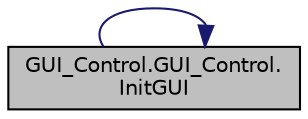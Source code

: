 digraph "GUI_Control.GUI_Control.InitGUI"
{
 // LATEX_PDF_SIZE
  edge [fontname="Helvetica",fontsize="10",labelfontname="Helvetica",labelfontsize="10"];
  node [fontname="Helvetica",fontsize="10",shape=record];
  rankdir="LR";
  Node1 [label="GUI_Control.GUI_Control.\lInitGUI",height=0.2,width=0.4,color="black", fillcolor="grey75", style="filled", fontcolor="black",tooltip="Inicialización de la interfaz grafica."];
  Node1 -> Node1 [color="midnightblue",fontsize="10",style="solid",fontname="Helvetica"];
}
